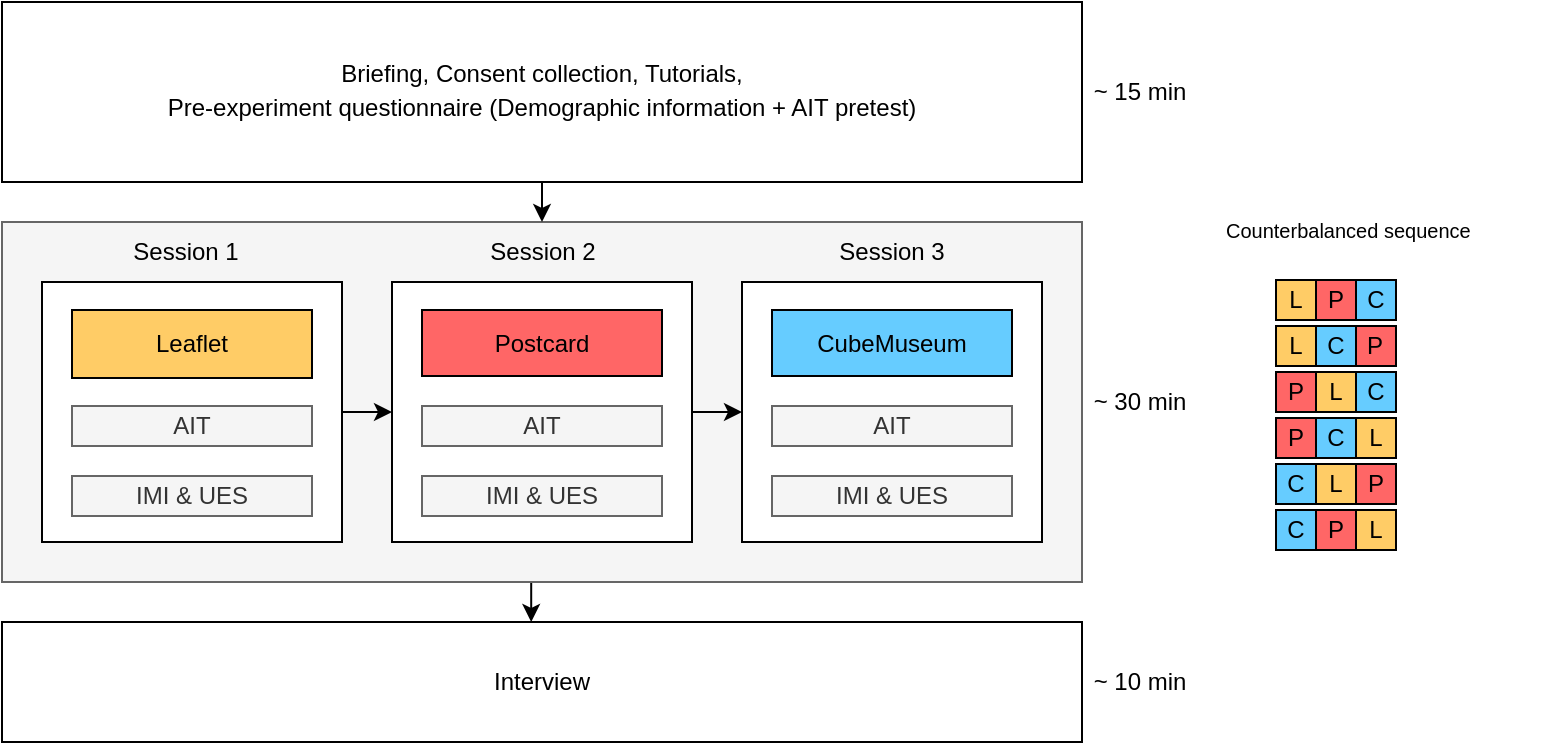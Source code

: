 <mxfile version="15.1.1" type="github">
  <diagram id="YztOMZqRNjCZVYt_EYAs" name="Page-1">
    <mxGraphModel dx="1550" dy="867" grid="1" gridSize="10" guides="1" tooltips="1" connect="1" arrows="1" fold="1" page="1" pageScale="1" pageWidth="980" pageHeight="690" math="0" shadow="0">
      <root>
        <mxCell id="0" />
        <mxCell id="1" parent="0" />
        <mxCell id="ed0Cr6qEdPq9sL8ti0eW-55" style="edgeStyle=orthogonalEdgeStyle;rounded=0;orthogonalLoop=1;jettySize=auto;html=1;exitX=0.5;exitY=1;exitDx=0;exitDy=0;entryX=0.49;entryY=0;entryDx=0;entryDy=0;entryPerimeter=0;" parent="1" source="ed0Cr6qEdPq9sL8ti0eW-13" target="ed0Cr6qEdPq9sL8ti0eW-3" edge="1">
          <mxGeometry relative="1" as="geometry" />
        </mxCell>
        <mxCell id="ed0Cr6qEdPq9sL8ti0eW-13" value="" style="rounded=0;whiteSpace=wrap;html=1;fillColor=#f5f5f5;strokeColor=#666666;fontColor=#333333;" parent="1" vertex="1">
          <mxGeometry x="130" y="200" width="540" height="180" as="geometry" />
        </mxCell>
        <mxCell id="ed0Cr6qEdPq9sL8ti0eW-43" style="edgeStyle=orthogonalEdgeStyle;rounded=0;orthogonalLoop=1;jettySize=auto;html=1;exitX=1;exitY=0.5;exitDx=0;exitDy=0;entryX=0;entryY=0.5;entryDx=0;entryDy=0;" parent="1" source="ed0Cr6qEdPq9sL8ti0eW-15" target="ed0Cr6qEdPq9sL8ti0eW-16" edge="1">
          <mxGeometry relative="1" as="geometry" />
        </mxCell>
        <mxCell id="ed0Cr6qEdPq9sL8ti0eW-15" value="" style="rounded=0;whiteSpace=wrap;html=1;" parent="1" vertex="1">
          <mxGeometry x="150" y="230" width="150" height="130" as="geometry" />
        </mxCell>
        <mxCell id="ed0Cr6qEdPq9sL8ti0eW-49" style="edgeStyle=orthogonalEdgeStyle;rounded=0;orthogonalLoop=1;jettySize=auto;html=1;exitX=1;exitY=0.5;exitDx=0;exitDy=0;entryX=0;entryY=0.5;entryDx=0;entryDy=0;" parent="1" source="ed0Cr6qEdPq9sL8ti0eW-16" target="ed0Cr6qEdPq9sL8ti0eW-17" edge="1">
          <mxGeometry relative="1" as="geometry" />
        </mxCell>
        <mxCell id="ed0Cr6qEdPq9sL8ti0eW-16" value="" style="rounded=0;whiteSpace=wrap;html=1;" parent="1" vertex="1">
          <mxGeometry x="325" y="230" width="150" height="130" as="geometry" />
        </mxCell>
        <mxCell id="ed0Cr6qEdPq9sL8ti0eW-17" value="" style="rounded=0;whiteSpace=wrap;html=1;" parent="1" vertex="1">
          <mxGeometry x="500" y="230" width="150" height="130" as="geometry" />
        </mxCell>
        <mxCell id="ed0Cr6qEdPq9sL8ti0eW-53" style="edgeStyle=orthogonalEdgeStyle;rounded=0;orthogonalLoop=1;jettySize=auto;html=1;exitX=0.5;exitY=1;exitDx=0;exitDy=0;entryX=0.5;entryY=0;entryDx=0;entryDy=0;" parent="1" source="ed0Cr6qEdPq9sL8ti0eW-1" target="ed0Cr6qEdPq9sL8ti0eW-13" edge="1">
          <mxGeometry relative="1" as="geometry" />
        </mxCell>
        <mxCell id="ed0Cr6qEdPq9sL8ti0eW-1" value="Briefing, Consent collection, Tutorials, &lt;br&gt;&lt;span&gt;&lt;span lang=&quot;EN-US&quot; style=&quot;line-height: 150%&quot;&gt;&lt;font face=&quot;Arial&quot;&gt;Pre-experiment questionnaire&amp;nbsp;&lt;/font&gt;&lt;/span&gt;&lt;/span&gt;(Demographic information + AIT pretest)" style="rounded=0;whiteSpace=wrap;html=1;" parent="1" vertex="1">
          <mxGeometry x="130" y="90" width="540" height="90" as="geometry" />
        </mxCell>
        <mxCell id="ed0Cr6qEdPq9sL8ti0eW-3" value="&lt;font face=&quot;Arial&quot;&gt;Interview&lt;/font&gt;" style="rounded=0;whiteSpace=wrap;html=1;" parent="1" vertex="1">
          <mxGeometry x="130" y="400" width="540" height="60" as="geometry" />
        </mxCell>
        <mxCell id="ed0Cr6qEdPq9sL8ti0eW-7" value="&lt;font face=&quot;Arial&quot;&gt;AIT&lt;/font&gt;" style="rounded=0;whiteSpace=wrap;html=1;fillColor=#f5f5f5;strokeColor=#666666;fontColor=#333333;" parent="1" vertex="1">
          <mxGeometry x="165" y="292" width="120" height="20" as="geometry" />
        </mxCell>
        <mxCell id="ed0Cr6qEdPq9sL8ti0eW-8" value="&lt;span style=&quot;font-family: &amp;#34;arial&amp;#34;&quot;&gt;AIT&lt;/span&gt;" style="rounded=0;whiteSpace=wrap;html=1;fillColor=#f5f5f5;strokeColor=#666666;fontColor=#333333;" parent="1" vertex="1">
          <mxGeometry x="340" y="292" width="120" height="20" as="geometry" />
        </mxCell>
        <mxCell id="ed0Cr6qEdPq9sL8ti0eW-9" value="&lt;span style=&quot;font-family: &amp;#34;arial&amp;#34;&quot;&gt;AIT&lt;/span&gt;" style="rounded=0;whiteSpace=wrap;html=1;fillColor=#f5f5f5;strokeColor=#666666;fontColor=#333333;" parent="1" vertex="1">
          <mxGeometry x="515" y="292" width="120" height="20" as="geometry" />
        </mxCell>
        <mxCell id="ed0Cr6qEdPq9sL8ti0eW-10" value="IMI &amp;amp; UES" style="rounded=0;whiteSpace=wrap;html=1;fillColor=#f5f5f5;strokeColor=#666666;fontColor=#333333;" parent="1" vertex="1">
          <mxGeometry x="165" y="327" width="120" height="20" as="geometry" />
        </mxCell>
        <mxCell id="ed0Cr6qEdPq9sL8ti0eW-11" value="&lt;span&gt;IMI &amp;amp; UES&lt;/span&gt;" style="rounded=0;whiteSpace=wrap;html=1;fillColor=#f5f5f5;strokeColor=#666666;fontColor=#333333;" parent="1" vertex="1">
          <mxGeometry x="340" y="327" width="120" height="20" as="geometry" />
        </mxCell>
        <mxCell id="ed0Cr6qEdPq9sL8ti0eW-12" value="&lt;span&gt;IMI &amp;amp; UES&lt;/span&gt;" style="rounded=0;whiteSpace=wrap;html=1;fillColor=#f5f5f5;strokeColor=#666666;fontColor=#333333;" parent="1" vertex="1">
          <mxGeometry x="515" y="327" width="120" height="20" as="geometry" />
        </mxCell>
        <mxCell id="ed0Cr6qEdPq9sL8ti0eW-18" value="&lt;font face=&quot;Arial&quot;&gt;L&lt;/font&gt;" style="rounded=0;whiteSpace=wrap;html=1;fontColor=#000000;fillColor=#ffcc66;" parent="1" vertex="1">
          <mxGeometry x="767" y="229" width="20" height="20" as="geometry" />
        </mxCell>
        <mxCell id="ed0Cr6qEdPq9sL8ti0eW-25" value="&lt;span style=&quot;font-family: &amp;#34;arial&amp;#34;&quot;&gt;L&lt;/span&gt;" style="rounded=0;whiteSpace=wrap;html=1;fontColor=#000000;fillColor=#FFCC66;" parent="1" vertex="1">
          <mxGeometry x="767" y="252" width="20" height="20" as="geometry" />
        </mxCell>
        <mxCell id="ed0Cr6qEdPq9sL8ti0eW-27" value="&lt;font face=&quot;Arial&quot;&gt;P&lt;/font&gt;" style="rounded=0;whiteSpace=wrap;html=1;fillColor=#FF6666;" parent="1" vertex="1">
          <mxGeometry x="787" y="229" width="20" height="20" as="geometry" />
        </mxCell>
        <mxCell id="ed0Cr6qEdPq9sL8ti0eW-28" value="&lt;font face=&quot;Arial&quot;&gt;P&lt;/font&gt;" style="rounded=0;whiteSpace=wrap;html=1;fillColor=#ff6666;" parent="1" vertex="1">
          <mxGeometry x="806" y="252" width="21" height="20" as="geometry" />
        </mxCell>
        <mxCell id="ed0Cr6qEdPq9sL8ti0eW-29" value="&lt;font face=&quot;Arial&quot;&gt;C&lt;/font&gt;" style="rounded=0;whiteSpace=wrap;html=1;fillColor=#66ccff;" parent="1" vertex="1">
          <mxGeometry x="807" y="229" width="20" height="20" as="geometry" />
        </mxCell>
        <mxCell id="ed0Cr6qEdPq9sL8ti0eW-30" value="&lt;span style=&quot;font-family: &amp;#34;arial&amp;#34;&quot;&gt;C&lt;/span&gt;" style="rounded=0;whiteSpace=wrap;html=1;fillColor=#66ccff;" parent="1" vertex="1">
          <mxGeometry x="787" y="252" width="20" height="20" as="geometry" />
        </mxCell>
        <mxCell id="ed0Cr6qEdPq9sL8ti0eW-31" value="&lt;span style=&quot;font-family: &amp;#34;arial&amp;#34;&quot;&gt;P&lt;/span&gt;" style="rounded=0;whiteSpace=wrap;html=1;fillColor=#FF6666;" parent="1" vertex="1">
          <mxGeometry x="767" y="275" width="20" height="20" as="geometry" />
        </mxCell>
        <mxCell id="ed0Cr6qEdPq9sL8ti0eW-32" value="&lt;span style=&quot;font-family: &amp;#34;arial&amp;#34;&quot;&gt;C&lt;/span&gt;" style="rounded=0;whiteSpace=wrap;html=1;fillColor=#66CCFF;" parent="1" vertex="1">
          <mxGeometry x="767" y="321" width="20" height="20" as="geometry" />
        </mxCell>
        <mxCell id="ed0Cr6qEdPq9sL8ti0eW-33" value="&lt;span style=&quot;font-family: &amp;#34;arial&amp;#34;&quot;&gt;L&lt;/span&gt;" style="rounded=0;whiteSpace=wrap;html=1;fillColor=#FFCC66;" parent="1" vertex="1">
          <mxGeometry x="787" y="321" width="20" height="20" as="geometry" />
        </mxCell>
        <mxCell id="ed0Cr6qEdPq9sL8ti0eW-34" value="&lt;span style=&quot;font-family: &amp;#34;arial&amp;#34;&quot;&gt;C&lt;/span&gt;" style="rounded=0;whiteSpace=wrap;html=1;fillColor=#66CCFF;" parent="1" vertex="1">
          <mxGeometry x="767" y="344" width="20" height="20" as="geometry" />
        </mxCell>
        <mxCell id="ed0Cr6qEdPq9sL8ti0eW-35" value="&lt;span style=&quot;font-family: &amp;#34;arial&amp;#34;&quot;&gt;L&lt;/span&gt;" style="rounded=0;whiteSpace=wrap;html=1;fillColor=#FFCC66;" parent="1" vertex="1">
          <mxGeometry x="807" y="344" width="20" height="20" as="geometry" />
        </mxCell>
        <mxCell id="ed0Cr6qEdPq9sL8ti0eW-36" value="&lt;span style=&quot;font-family: &amp;#34;arial&amp;#34;&quot;&gt;P&lt;/span&gt;" style="rounded=0;whiteSpace=wrap;html=1;fillColor=#FF6666;" parent="1" vertex="1">
          <mxGeometry x="807" y="321" width="20" height="20" as="geometry" />
        </mxCell>
        <mxCell id="ed0Cr6qEdPq9sL8ti0eW-37" value="&lt;span style=&quot;font-family: &amp;#34;arial&amp;#34;&quot;&gt;C&lt;/span&gt;" style="rounded=0;whiteSpace=wrap;html=1;fillColor=#66CCFF;" parent="1" vertex="1">
          <mxGeometry x="787" y="298" width="20" height="20" as="geometry" />
        </mxCell>
        <mxCell id="ed0Cr6qEdPq9sL8ti0eW-39" value="&lt;span style=&quot;font-family: &amp;#34;arial&amp;#34;&quot;&gt;C&lt;/span&gt;" style="rounded=0;whiteSpace=wrap;html=1;fillColor=#66CCFF;" parent="1" vertex="1">
          <mxGeometry x="807" y="275" width="20" height="20" as="geometry" />
        </mxCell>
        <mxCell id="ed0Cr6qEdPq9sL8ti0eW-40" value="&lt;span style=&quot;font-family: &amp;#34;arial&amp;#34;&quot;&gt;L&lt;/span&gt;" style="rounded=0;whiteSpace=wrap;html=1;fillColor=#FFCC66;" parent="1" vertex="1">
          <mxGeometry x="787" y="275" width="20" height="20" as="geometry" />
        </mxCell>
        <mxCell id="ed0Cr6qEdPq9sL8ti0eW-41" value="&lt;span style=&quot;font-family: &amp;#34;arial&amp;#34;&quot;&gt;P&lt;/span&gt;" style="rounded=0;whiteSpace=wrap;html=1;fillColor=#FF6666;" parent="1" vertex="1">
          <mxGeometry x="767" y="298" width="20" height="20" as="geometry" />
        </mxCell>
        <mxCell id="ed0Cr6qEdPq9sL8ti0eW-42" value="&lt;span style=&quot;font-family: &amp;#34;arial&amp;#34;&quot;&gt;L&lt;/span&gt;" style="rounded=0;whiteSpace=wrap;html=1;fillColor=#FFCC66;" parent="1" vertex="1">
          <mxGeometry x="807" y="298" width="20" height="20" as="geometry" />
        </mxCell>
        <mxCell id="ed0Cr6qEdPq9sL8ti0eW-52" value="&lt;span style=&quot;font-family: &amp;#34;arial&amp;#34;&quot;&gt;P&lt;/span&gt;" style="rounded=0;whiteSpace=wrap;html=1;fillColor=#FF6666;" parent="1" vertex="1">
          <mxGeometry x="787" y="344" width="20" height="20" as="geometry" />
        </mxCell>
        <mxCell id="ed0Cr6qEdPq9sL8ti0eW-56" value="&lt;font face=&quot;Arial&quot;&gt;~ 10 min&lt;/font&gt;" style="text;html=1;strokeColor=none;fillColor=none;align=center;verticalAlign=middle;whiteSpace=wrap;rounded=0;" parent="1" vertex="1">
          <mxGeometry x="664" y="405" width="70" height="50" as="geometry" />
        </mxCell>
        <mxCell id="ed0Cr6qEdPq9sL8ti0eW-57" value="&lt;font face=&quot;Arial&quot;&gt;~ 30 min&lt;/font&gt;" style="text;html=1;strokeColor=none;fillColor=none;align=center;verticalAlign=middle;whiteSpace=wrap;rounded=0;" parent="1" vertex="1">
          <mxGeometry x="664" y="265" width="70" height="50" as="geometry" />
        </mxCell>
        <mxCell id="ed0Cr6qEdPq9sL8ti0eW-58" value="&lt;font face=&quot;Arial&quot;&gt;~ 15 min&lt;/font&gt;" style="text;html=1;strokeColor=none;fillColor=none;align=center;verticalAlign=middle;whiteSpace=wrap;rounded=0;" parent="1" vertex="1">
          <mxGeometry x="664" y="110" width="70" height="50" as="geometry" />
        </mxCell>
        <mxCell id="ed0Cr6qEdPq9sL8ti0eW-64" value="&lt;span style=&quot;font-family: &amp;#34;arial&amp;#34;&quot;&gt;Session 3&lt;/span&gt;" style="text;html=1;strokeColor=none;fillColor=none;align=center;verticalAlign=middle;whiteSpace=wrap;rounded=0;" parent="1" vertex="1">
          <mxGeometry x="540" y="190" width="70" height="50" as="geometry" />
        </mxCell>
        <mxCell id="ed0Cr6qEdPq9sL8ti0eW-65" value="&lt;span style=&quot;font-family: &amp;#34;arial&amp;#34;&quot;&gt;Session 2&lt;/span&gt;" style="text;html=1;strokeColor=none;fillColor=none;align=center;verticalAlign=middle;whiteSpace=wrap;rounded=0;" parent="1" vertex="1">
          <mxGeometry x="359.5" y="190" width="81" height="50" as="geometry" />
        </mxCell>
        <mxCell id="ed0Cr6qEdPq9sL8ti0eW-66" value="&lt;span style=&quot;font-family: &amp;#34;arial&amp;#34;&quot;&gt;Session 1&lt;/span&gt;" style="text;html=1;strokeColor=none;fillColor=none;align=center;verticalAlign=middle;whiteSpace=wrap;rounded=0;" parent="1" vertex="1">
          <mxGeometry x="165" y="190" width="114" height="50" as="geometry" />
        </mxCell>
        <mxCell id="afxT_G7yyYUA6docVojB-4" value="&lt;font face=&quot;Arial&quot;&gt;Leaflet&lt;/font&gt;" style="rounded=0;whiteSpace=wrap;html=1;fontColor=#000000;fillColor=#ffcc66;" vertex="1" parent="1">
          <mxGeometry x="165" y="244" width="120" height="34" as="geometry" />
        </mxCell>
        <mxCell id="afxT_G7yyYUA6docVojB-5" value="&lt;font face=&quot;Arial&quot;&gt;Postcard&lt;/font&gt;" style="rounded=0;whiteSpace=wrap;html=1;fillColor=#FF6666;" vertex="1" parent="1">
          <mxGeometry x="340" y="244" width="120" height="33" as="geometry" />
        </mxCell>
        <mxCell id="afxT_G7yyYUA6docVojB-7" value="&lt;span style=&quot;font-family: &amp;#34;arial&amp;#34;&quot;&gt;CubeMuseum&lt;/span&gt;" style="rounded=0;whiteSpace=wrap;html=1;fillColor=#66CCFF;" vertex="1" parent="1">
          <mxGeometry x="515" y="244" width="120" height="33" as="geometry" />
        </mxCell>
        <mxCell id="afxT_G7yyYUA6docVojB-10" value="&lt;span style=&quot;color: rgb(0 , 0 , 0) ; font-family: &amp;#34;arial&amp;#34; ; font-style: normal ; font-weight: 400 ; letter-spacing: normal ; text-align: center ; text-indent: 0px ; text-transform: none ; word-spacing: 0px ; display: inline ; float: none&quot;&gt;&lt;font style=&quot;font-size: 10px&quot;&gt;Counterbalanced sequence&lt;/font&gt;&lt;/span&gt;" style="text;whiteSpace=wrap;html=1;" vertex="1" parent="1">
          <mxGeometry x="740" y="190" width="170" height="29" as="geometry" />
        </mxCell>
      </root>
    </mxGraphModel>
  </diagram>
</mxfile>
